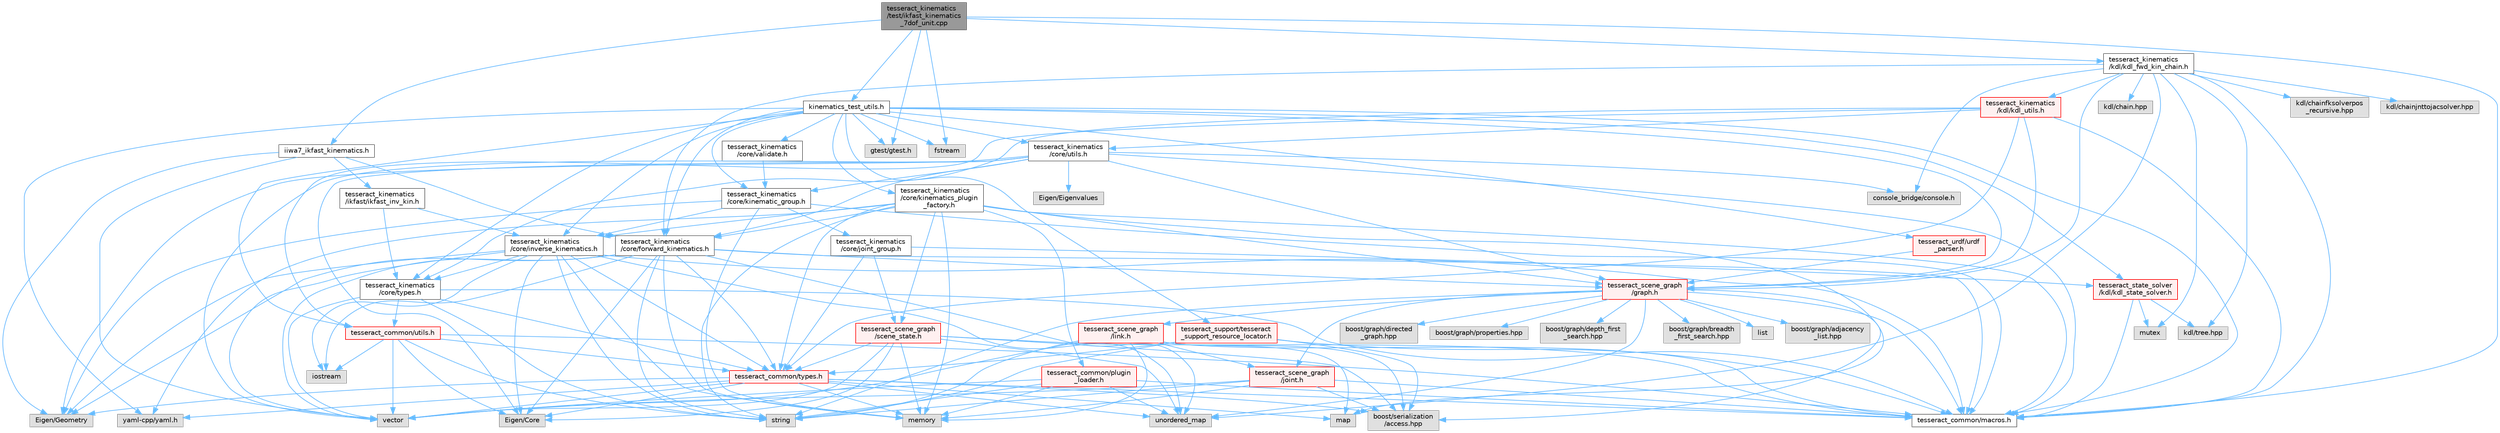 digraph "tesseract_kinematics/test/ikfast_kinematics_7dof_unit.cpp"
{
 // LATEX_PDF_SIZE
  bgcolor="transparent";
  edge [fontname=Helvetica,fontsize=10,labelfontname=Helvetica,labelfontsize=10];
  node [fontname=Helvetica,fontsize=10,shape=box,height=0.2,width=0.4];
  Node1 [label="tesseract_kinematics\l/test/ikfast_kinematics\l_7dof_unit.cpp",height=0.2,width=0.4,color="gray40", fillcolor="grey60", style="filled", fontcolor="black",tooltip=" "];
  Node1 -> Node2 [color="steelblue1",style="solid"];
  Node2 [label="tesseract_common/macros.h",height=0.2,width=0.4,color="grey40", fillcolor="white", style="filled",URL="$de/d3c/macros_8h.html",tooltip="Common Tesseract Macros."];
  Node1 -> Node3 [color="steelblue1",style="solid"];
  Node3 [label="gtest/gtest.h",height=0.2,width=0.4,color="grey60", fillcolor="#E0E0E0", style="filled",tooltip=" "];
  Node1 -> Node4 [color="steelblue1",style="solid"];
  Node4 [label="fstream",height=0.2,width=0.4,color="grey60", fillcolor="#E0E0E0", style="filled",tooltip=" "];
  Node1 -> Node5 [color="steelblue1",style="solid"];
  Node5 [label="kinematics_test_utils.h",height=0.2,width=0.4,color="grey40", fillcolor="white", style="filled",URL="$d7/dcb/kinematics__test__utils_8h.html",tooltip=" "];
  Node5 -> Node2 [color="steelblue1",style="solid"];
  Node5 -> Node3 [color="steelblue1",style="solid"];
  Node5 -> Node4 [color="steelblue1",style="solid"];
  Node5 -> Node6 [color="steelblue1",style="solid"];
  Node6 [label="yaml-cpp/yaml.h",height=0.2,width=0.4,color="grey60", fillcolor="#E0E0E0", style="filled",tooltip=" "];
  Node5 -> Node7 [color="steelblue1",style="solid"];
  Node7 [label="tesseract_kinematics\l/core/forward_kinematics.h",height=0.2,width=0.4,color="grey40", fillcolor="white", style="filled",URL="$d6/d45/forward__kinematics_8h.html",tooltip="Forward kinematics functions."];
  Node7 -> Node2 [color="steelblue1",style="solid"];
  Node7 -> Node8 [color="steelblue1",style="solid"];
  Node8 [label="vector",height=0.2,width=0.4,color="grey60", fillcolor="#E0E0E0", style="filled",tooltip=" "];
  Node7 -> Node9 [color="steelblue1",style="solid"];
  Node9 [label="string",height=0.2,width=0.4,color="grey60", fillcolor="#E0E0E0", style="filled",tooltip=" "];
  Node7 -> Node10 [color="steelblue1",style="solid"];
  Node10 [label="Eigen/Core",height=0.2,width=0.4,color="grey60", fillcolor="#E0E0E0", style="filled",tooltip=" "];
  Node7 -> Node11 [color="steelblue1",style="solid"];
  Node11 [label="Eigen/Geometry",height=0.2,width=0.4,color="grey60", fillcolor="#E0E0E0", style="filled",tooltip=" "];
  Node7 -> Node12 [color="steelblue1",style="solid"];
  Node12 [label="iostream",height=0.2,width=0.4,color="grey60", fillcolor="#E0E0E0", style="filled",tooltip=" "];
  Node7 -> Node13 [color="steelblue1",style="solid"];
  Node13 [label="memory",height=0.2,width=0.4,color="grey60", fillcolor="#E0E0E0", style="filled",tooltip=" "];
  Node7 -> Node14 [color="steelblue1",style="solid"];
  Node14 [label="unordered_map",height=0.2,width=0.4,color="grey60", fillcolor="#E0E0E0", style="filled",tooltip=" "];
  Node7 -> Node15 [color="steelblue1",style="solid"];
  Node15 [label="tesseract_common/types.h",height=0.2,width=0.4,color="red", fillcolor="#FFF0F0", style="filled",URL="$dd/ddb/tesseract__common_2include_2tesseract__common_2types_8h.html",tooltip="Common Tesseract Types."];
  Node15 -> Node2 [color="steelblue1",style="solid"];
  Node15 -> Node16 [color="steelblue1",style="solid"];
  Node16 [label="boost/serialization\l/access.hpp",height=0.2,width=0.4,color="grey60", fillcolor="#E0E0E0", style="filled",tooltip=" "];
  Node15 -> Node10 [color="steelblue1",style="solid"];
  Node15 -> Node11 [color="steelblue1",style="solid"];
  Node15 -> Node8 [color="steelblue1",style="solid"];
  Node15 -> Node13 [color="steelblue1",style="solid"];
  Node15 -> Node17 [color="steelblue1",style="solid"];
  Node17 [label="map",height=0.2,width=0.4,color="grey60", fillcolor="#E0E0E0", style="filled",tooltip=" "];
  Node15 -> Node14 [color="steelblue1",style="solid"];
  Node15 -> Node6 [color="steelblue1",style="solid"];
  Node7 -> Node23 [color="steelblue1",style="solid"];
  Node23 [label="tesseract_scene_graph\l/graph.h",height=0.2,width=0.4,color="red", fillcolor="#FFF0F0", style="filled",URL="$d6/df3/graph_8h.html",tooltip="A basic scene graph using boost."];
  Node23 -> Node2 [color="steelblue1",style="solid"];
  Node23 -> Node24 [color="steelblue1",style="solid"];
  Node24 [label="boost/graph/adjacency\l_list.hpp",height=0.2,width=0.4,color="grey60", fillcolor="#E0E0E0", style="filled",tooltip=" "];
  Node23 -> Node25 [color="steelblue1",style="solid"];
  Node25 [label="boost/graph/directed\l_graph.hpp",height=0.2,width=0.4,color="grey60", fillcolor="#E0E0E0", style="filled",tooltip=" "];
  Node23 -> Node26 [color="steelblue1",style="solid"];
  Node26 [label="boost/graph/properties.hpp",height=0.2,width=0.4,color="grey60", fillcolor="#E0E0E0", style="filled",tooltip=" "];
  Node23 -> Node27 [color="steelblue1",style="solid"];
  Node27 [label="boost/graph/depth_first\l_search.hpp",height=0.2,width=0.4,color="grey60", fillcolor="#E0E0E0", style="filled",tooltip=" "];
  Node23 -> Node28 [color="steelblue1",style="solid"];
  Node28 [label="boost/graph/breadth\l_first_search.hpp",height=0.2,width=0.4,color="grey60", fillcolor="#E0E0E0", style="filled",tooltip=" "];
  Node23 -> Node16 [color="steelblue1",style="solid"];
  Node23 -> Node9 [color="steelblue1",style="solid"];
  Node23 -> Node29 [color="steelblue1",style="solid"];
  Node29 [label="list",height=0.2,width=0.4,color="grey60", fillcolor="#E0E0E0", style="filled",tooltip=" "];
  Node23 -> Node14 [color="steelblue1",style="solid"];
  Node23 -> Node30 [color="steelblue1",style="solid"];
  Node30 [label="tesseract_scene_graph\l/link.h",height=0.2,width=0.4,color="red", fillcolor="#FFF0F0", style="filled",URL="$d2/d5c/tesseract__scene__graph_2include_2tesseract__scene__graph_2link_8h.html",tooltip=" "];
  Node30 -> Node2 [color="steelblue1",style="solid"];
  Node30 -> Node16 [color="steelblue1",style="solid"];
  Node30 -> Node9 [color="steelblue1",style="solid"];
  Node30 -> Node8 [color="steelblue1",style="solid"];
  Node30 -> Node17 [color="steelblue1",style="solid"];
  Node30 -> Node13 [color="steelblue1",style="solid"];
  Node30 -> Node32 [color="steelblue1",style="solid"];
  Node32 [label="tesseract_scene_graph\l/joint.h",height=0.2,width=0.4,color="red", fillcolor="#FFF0F0", style="filled",URL="$d4/d6d/tesseract__scene__graph_2include_2tesseract__scene__graph_2joint_8h.html",tooltip=" "];
  Node32 -> Node2 [color="steelblue1",style="solid"];
  Node32 -> Node16 [color="steelblue1",style="solid"];
  Node32 -> Node9 [color="steelblue1",style="solid"];
  Node32 -> Node8 [color="steelblue1",style="solid"];
  Node32 -> Node13 [color="steelblue1",style="solid"];
  Node23 -> Node32 [color="steelblue1",style="solid"];
  Node5 -> Node35 [color="steelblue1",style="solid"];
  Node35 [label="tesseract_kinematics\l/core/inverse_kinematics.h",height=0.2,width=0.4,color="grey40", fillcolor="white", style="filled",URL="$d3/da5/inverse__kinematics_8h.html",tooltip="Inverse kinematics functions."];
  Node35 -> Node2 [color="steelblue1",style="solid"];
  Node35 -> Node8 [color="steelblue1",style="solid"];
  Node35 -> Node9 [color="steelblue1",style="solid"];
  Node35 -> Node10 [color="steelblue1",style="solid"];
  Node35 -> Node11 [color="steelblue1",style="solid"];
  Node35 -> Node12 [color="steelblue1",style="solid"];
  Node35 -> Node13 [color="steelblue1",style="solid"];
  Node35 -> Node14 [color="steelblue1",style="solid"];
  Node35 -> Node15 [color="steelblue1",style="solid"];
  Node35 -> Node36 [color="steelblue1",style="solid"];
  Node36 [label="tesseract_kinematics\l/core/types.h",height=0.2,width=0.4,color="grey40", fillcolor="white", style="filled",URL="$de/d06/tesseract__kinematics_2core_2include_2tesseract__kinematics_2core_2types_8h.html",tooltip="Kinematics types."];
  Node36 -> Node2 [color="steelblue1",style="solid"];
  Node36 -> Node9 [color="steelblue1",style="solid"];
  Node36 -> Node8 [color="steelblue1",style="solid"];
  Node36 -> Node15 [color="steelblue1",style="solid"];
  Node36 -> Node37 [color="steelblue1",style="solid"];
  Node37 [label="tesseract_common/utils.h",height=0.2,width=0.4,color="red", fillcolor="#FFF0F0", style="filled",URL="$dc/d79/tesseract__common_2include_2tesseract__common_2utils_8h.html",tooltip="Common Tesseract Utility Functions."];
  Node37 -> Node2 [color="steelblue1",style="solid"];
  Node37 -> Node8 [color="steelblue1",style="solid"];
  Node37 -> Node9 [color="steelblue1",style="solid"];
  Node37 -> Node10 [color="steelblue1",style="solid"];
  Node37 -> Node12 [color="steelblue1",style="solid"];
  Node37 -> Node15 [color="steelblue1",style="solid"];
  Node5 -> Node44 [color="steelblue1",style="solid"];
  Node44 [label="tesseract_kinematics\l/core/utils.h",height=0.2,width=0.4,color="grey40", fillcolor="white", style="filled",URL="$df/dd0/tesseract__kinematics_2core_2include_2tesseract__kinematics_2core_2utils_8h.html",tooltip="Kinematics utility functions."];
  Node44 -> Node2 [color="steelblue1",style="solid"];
  Node44 -> Node8 [color="steelblue1",style="solid"];
  Node44 -> Node10 [color="steelblue1",style="solid"];
  Node44 -> Node11 [color="steelblue1",style="solid"];
  Node44 -> Node45 [color="steelblue1",style="solid"];
  Node45 [label="Eigen/Eigenvalues",height=0.2,width=0.4,color="grey60", fillcolor="#E0E0E0", style="filled",tooltip=" "];
  Node44 -> Node46 [color="steelblue1",style="solid"];
  Node46 [label="console_bridge/console.h",height=0.2,width=0.4,color="grey60", fillcolor="#E0E0E0", style="filled",tooltip=" "];
  Node44 -> Node23 [color="steelblue1",style="solid"];
  Node44 -> Node7 [color="steelblue1",style="solid"];
  Node44 -> Node47 [color="steelblue1",style="solid"];
  Node47 [label="tesseract_kinematics\l/core/kinematic_group.h",height=0.2,width=0.4,color="grey40", fillcolor="white", style="filled",URL="$d4/d3a/kinematic__group_8h.html",tooltip="A kinematic group with forward and inverse kinematics methods."];
  Node47 -> Node2 [color="steelblue1",style="solid"];
  Node47 -> Node13 [color="steelblue1",style="solid"];
  Node47 -> Node11 [color="steelblue1",style="solid"];
  Node47 -> Node48 [color="steelblue1",style="solid"];
  Node48 [label="tesseract_kinematics\l/core/joint_group.h",height=0.2,width=0.4,color="grey40", fillcolor="white", style="filled",URL="$db/d8d/joint__group_8h.html",tooltip="A joint group with forward kinematics, Jacobian, limits methods."];
  Node48 -> Node15 [color="steelblue1",style="solid"];
  Node48 -> Node49 [color="steelblue1",style="solid"];
  Node49 [label="tesseract_scene_graph\l/scene_state.h",height=0.2,width=0.4,color="red", fillcolor="#FFF0F0", style="filled",URL="$d7/dea/scene__state_8h.html",tooltip="This holds a state of the scene."];
  Node49 -> Node2 [color="steelblue1",style="solid"];
  Node49 -> Node16 [color="steelblue1",style="solid"];
  Node49 -> Node10 [color="steelblue1",style="solid"];
  Node49 -> Node14 [color="steelblue1",style="solid"];
  Node49 -> Node8 [color="steelblue1",style="solid"];
  Node49 -> Node13 [color="steelblue1",style="solid"];
  Node49 -> Node15 [color="steelblue1",style="solid"];
  Node48 -> Node50 [color="steelblue1",style="solid"];
  Node50 [label="tesseract_state_solver\l/kdl/kdl_state_solver.h",height=0.2,width=0.4,color="red", fillcolor="#FFF0F0", style="filled",URL="$dd/d7b/kdl__state__solver_8h.html",tooltip="Tesseract Scene Graph State Solver KDL Implementation."];
  Node50 -> Node2 [color="steelblue1",style="solid"];
  Node50 -> Node51 [color="steelblue1",style="solid"];
  Node51 [label="kdl/tree.hpp",height=0.2,width=0.4,color="grey60", fillcolor="#E0E0E0", style="filled",tooltip=" "];
  Node50 -> Node54 [color="steelblue1",style="solid"];
  Node54 [label="mutex",height=0.2,width=0.4,color="grey60", fillcolor="#E0E0E0", style="filled",tooltip=" "];
  Node47 -> Node35 [color="steelblue1",style="solid"];
  Node5 -> Node36 [color="steelblue1",style="solid"];
  Node5 -> Node47 [color="steelblue1",style="solid"];
  Node5 -> Node58 [color="steelblue1",style="solid"];
  Node58 [label="tesseract_kinematics\l/core/kinematics_plugin\l_factory.h",height=0.2,width=0.4,color="grey40", fillcolor="white", style="filled",URL="$d0/d3c/kinematics__plugin__factory_8h.html",tooltip="Kinematics Plugin Factory."];
  Node58 -> Node2 [color="steelblue1",style="solid"];
  Node58 -> Node9 [color="steelblue1",style="solid"];
  Node58 -> Node13 [color="steelblue1",style="solid"];
  Node58 -> Node17 [color="steelblue1",style="solid"];
  Node58 -> Node6 [color="steelblue1",style="solid"];
  Node58 -> Node35 [color="steelblue1",style="solid"];
  Node58 -> Node7 [color="steelblue1",style="solid"];
  Node58 -> Node23 [color="steelblue1",style="solid"];
  Node58 -> Node49 [color="steelblue1",style="solid"];
  Node58 -> Node59 [color="steelblue1",style="solid"];
  Node59 [label="tesseract_common/plugin\l_loader.h",height=0.2,width=0.4,color="red", fillcolor="#FFF0F0", style="filled",URL="$de/db6/plugin__loader_8h.html",tooltip="Plugin Loader to be used throughout Tesseract for loading plugins."];
  Node59 -> Node2 [color="steelblue1",style="solid"];
  Node59 -> Node14 [color="steelblue1",style="solid"];
  Node59 -> Node9 [color="steelblue1",style="solid"];
  Node59 -> Node13 [color="steelblue1",style="solid"];
  Node59 -> Node8 [color="steelblue1",style="solid"];
  Node58 -> Node15 [color="steelblue1",style="solid"];
  Node5 -> Node72 [color="steelblue1",style="solid"];
  Node72 [label="tesseract_kinematics\l/core/validate.h",height=0.2,width=0.4,color="grey40", fillcolor="white", style="filled",URL="$dc/dfb/validate_8h.html",tooltip="This contains utility function validate things like forward kinematics match inverse kinematics."];
  Node72 -> Node47 [color="steelblue1",style="solid"];
  Node5 -> Node23 [color="steelblue1",style="solid"];
  Node5 -> Node50 [color="steelblue1",style="solid"];
  Node5 -> Node73 [color="steelblue1",style="solid"];
  Node73 [label="tesseract_urdf/urdf\l_parser.h",height=0.2,width=0.4,color="red", fillcolor="#FFF0F0", style="filled",URL="$d8/dec/urdf__parser_8h.html",tooltip="A urdf parser for tesseract."];
  Node73 -> Node23 [color="steelblue1",style="solid"];
  Node5 -> Node37 [color="steelblue1",style="solid"];
  Node5 -> Node76 [color="steelblue1",style="solid"];
  Node76 [label="tesseract_support/tesseract\l_support_resource_locator.h",height=0.2,width=0.4,color="red", fillcolor="#FFF0F0", style="filled",URL="$d3/d1b/tesseract__support__resource__locator_8h.html",tooltip="Locate and retrieve resource data in tesseract_support."];
  Node76 -> Node2 [color="steelblue1",style="solid"];
  Node76 -> Node16 [color="steelblue1",style="solid"];
  Node76 -> Node9 [color="steelblue1",style="solid"];
  Node76 -> Node15 [color="steelblue1",style="solid"];
  Node1 -> Node77 [color="steelblue1",style="solid"];
  Node77 [label="iiwa7_ikfast_kinematics.h",height=0.2,width=0.4,color="grey40", fillcolor="white", style="filled",URL="$d2/d6d/iiwa7__ikfast__kinematics_8h.html",tooltip=" "];
  Node77 -> Node11 [color="steelblue1",style="solid"];
  Node77 -> Node7 [color="steelblue1",style="solid"];
  Node77 -> Node78 [color="steelblue1",style="solid"];
  Node78 [label="tesseract_kinematics\l/ikfast/ikfast_inv_kin.h",height=0.2,width=0.4,color="grey40", fillcolor="white", style="filled",URL="$db/d7f/ikfast__inv__kin_8h.html",tooltip="Tesseract IKFast Inverse kinematics Wrapper."];
  Node78 -> Node35 [color="steelblue1",style="solid"];
  Node78 -> Node36 [color="steelblue1",style="solid"];
  Node77 -> Node8 [color="steelblue1",style="solid"];
  Node1 -> Node79 [color="steelblue1",style="solid"];
  Node79 [label="tesseract_kinematics\l/kdl/kdl_fwd_kin_chain.h",height=0.2,width=0.4,color="grey40", fillcolor="white", style="filled",URL="$d3/d67/kdl__fwd__kin__chain_8h.html",tooltip="Tesseract KDL forward kinematics chain implementation."];
  Node79 -> Node2 [color="steelblue1",style="solid"];
  Node79 -> Node51 [color="steelblue1",style="solid"];
  Node79 -> Node80 [color="steelblue1",style="solid"];
  Node80 [label="kdl/chain.hpp",height=0.2,width=0.4,color="grey60", fillcolor="#E0E0E0", style="filled",tooltip=" "];
  Node79 -> Node81 [color="steelblue1",style="solid"];
  Node81 [label="kdl/chainfksolverpos\l_recursive.hpp",height=0.2,width=0.4,color="grey60", fillcolor="#E0E0E0", style="filled",tooltip=" "];
  Node79 -> Node82 [color="steelblue1",style="solid"];
  Node82 [label="kdl/chainjnttojacsolver.hpp",height=0.2,width=0.4,color="grey60", fillcolor="#E0E0E0", style="filled",tooltip=" "];
  Node79 -> Node14 [color="steelblue1",style="solid"];
  Node79 -> Node46 [color="steelblue1",style="solid"];
  Node79 -> Node54 [color="steelblue1",style="solid"];
  Node79 -> Node23 [color="steelblue1",style="solid"];
  Node79 -> Node7 [color="steelblue1",style="solid"];
  Node79 -> Node83 [color="steelblue1",style="solid"];
  Node83 [label="tesseract_kinematics\l/kdl/kdl_utils.h",height=0.2,width=0.4,color="red", fillcolor="#FFF0F0", style="filled",URL="$da/d97/kdl__utils_8h.html",tooltip="Tesseract KDL utility functions."];
  Node83 -> Node2 [color="steelblue1",style="solid"];
  Node83 -> Node15 [color="steelblue1",style="solid"];
  Node83 -> Node37 [color="steelblue1",style="solid"];
  Node83 -> Node23 [color="steelblue1",style="solid"];
  Node83 -> Node44 [color="steelblue1",style="solid"];
  Node83 -> Node36 [color="steelblue1",style="solid"];
}
